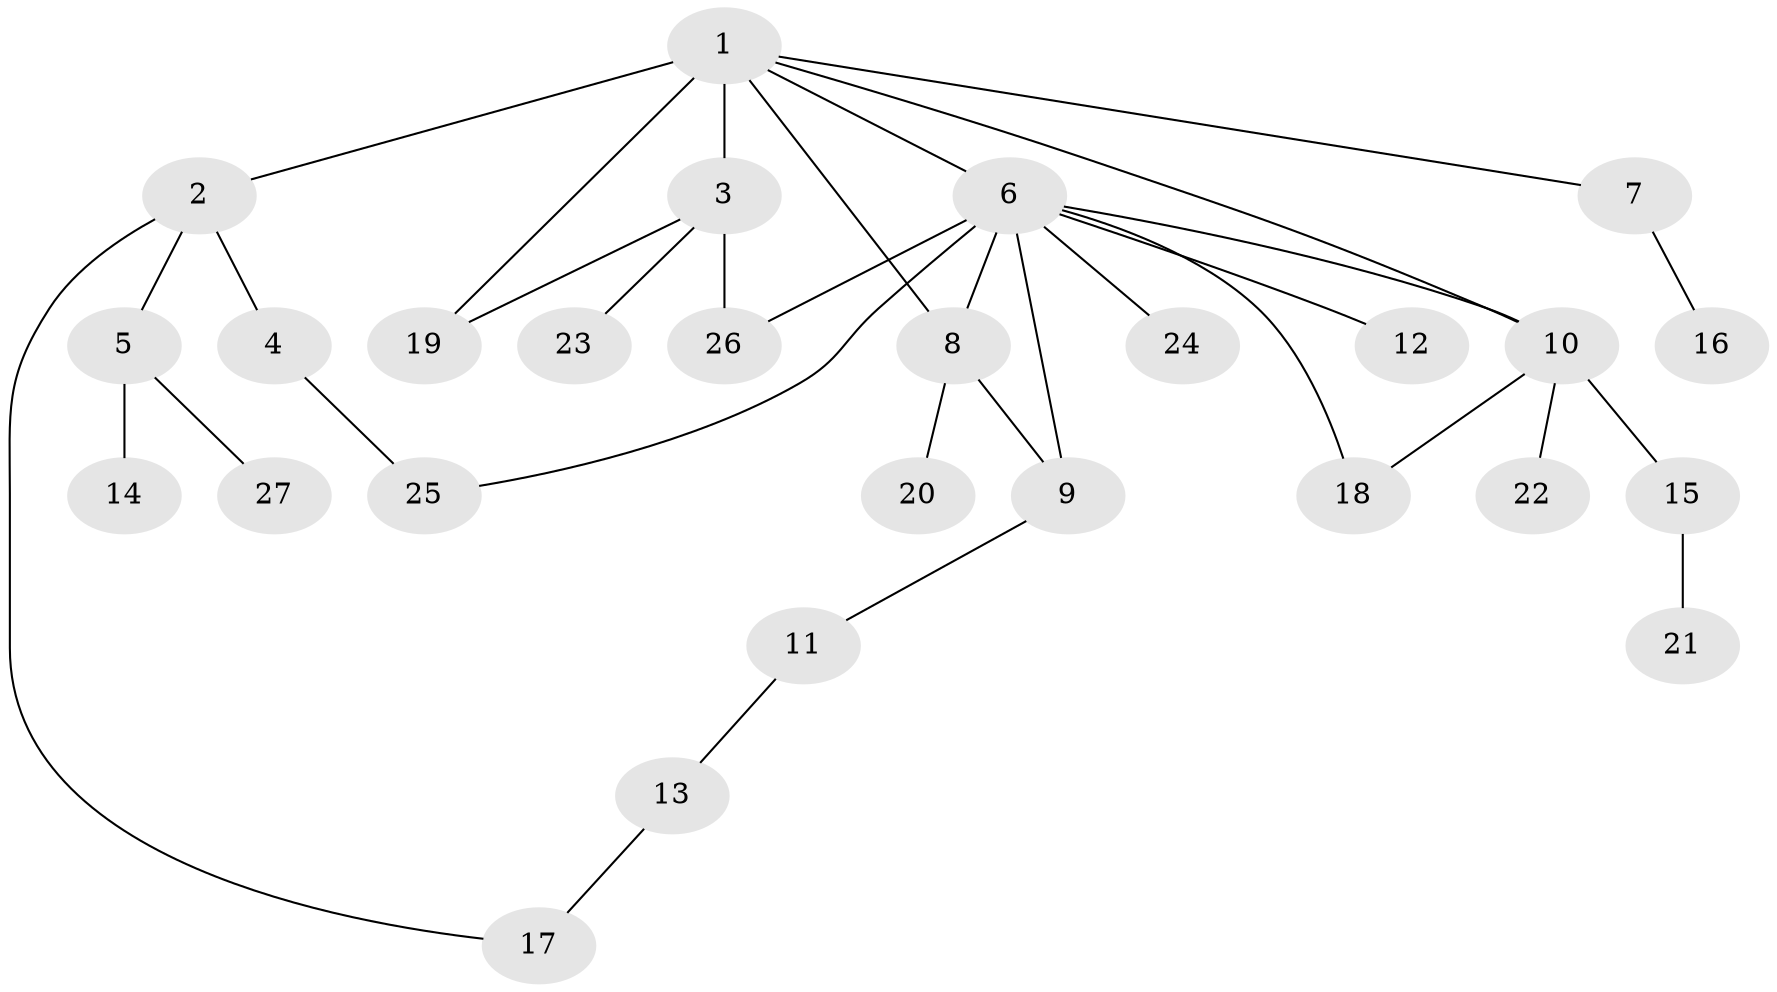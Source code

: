 // original degree distribution, {18: 0.018518518518518517, 5: 0.018518518518518517, 1: 0.5740740740740741, 4: 0.05555555555555555, 12: 0.018518518518518517, 3: 0.1111111111111111, 2: 0.16666666666666666, 6: 0.037037037037037035}
// Generated by graph-tools (version 1.1) at 2025/35/03/09/25 02:35:46]
// undirected, 27 vertices, 34 edges
graph export_dot {
graph [start="1"]
  node [color=gray90,style=filled];
  1;
  2;
  3;
  4;
  5;
  6;
  7;
  8;
  9;
  10;
  11;
  12;
  13;
  14;
  15;
  16;
  17;
  18;
  19;
  20;
  21;
  22;
  23;
  24;
  25;
  26;
  27;
  1 -- 2 [weight=1.0];
  1 -- 3 [weight=10.0];
  1 -- 6 [weight=1.0];
  1 -- 7 [weight=1.0];
  1 -- 8 [weight=1.0];
  1 -- 10 [weight=1.0];
  1 -- 19 [weight=1.0];
  2 -- 4 [weight=1.0];
  2 -- 5 [weight=1.0];
  2 -- 17 [weight=1.0];
  3 -- 19 [weight=1.0];
  3 -- 23 [weight=1.0];
  3 -- 26 [weight=1.0];
  4 -- 25 [weight=2.0];
  5 -- 14 [weight=1.0];
  5 -- 27 [weight=1.0];
  6 -- 8 [weight=2.0];
  6 -- 9 [weight=1.0];
  6 -- 10 [weight=1.0];
  6 -- 12 [weight=1.0];
  6 -- 18 [weight=1.0];
  6 -- 24 [weight=1.0];
  6 -- 25 [weight=1.0];
  6 -- 26 [weight=1.0];
  7 -- 16 [weight=1.0];
  8 -- 9 [weight=1.0];
  8 -- 20 [weight=2.0];
  9 -- 11 [weight=1.0];
  10 -- 15 [weight=1.0];
  10 -- 18 [weight=1.0];
  10 -- 22 [weight=1.0];
  11 -- 13 [weight=1.0];
  13 -- 17 [weight=1.0];
  15 -- 21 [weight=1.0];
}
